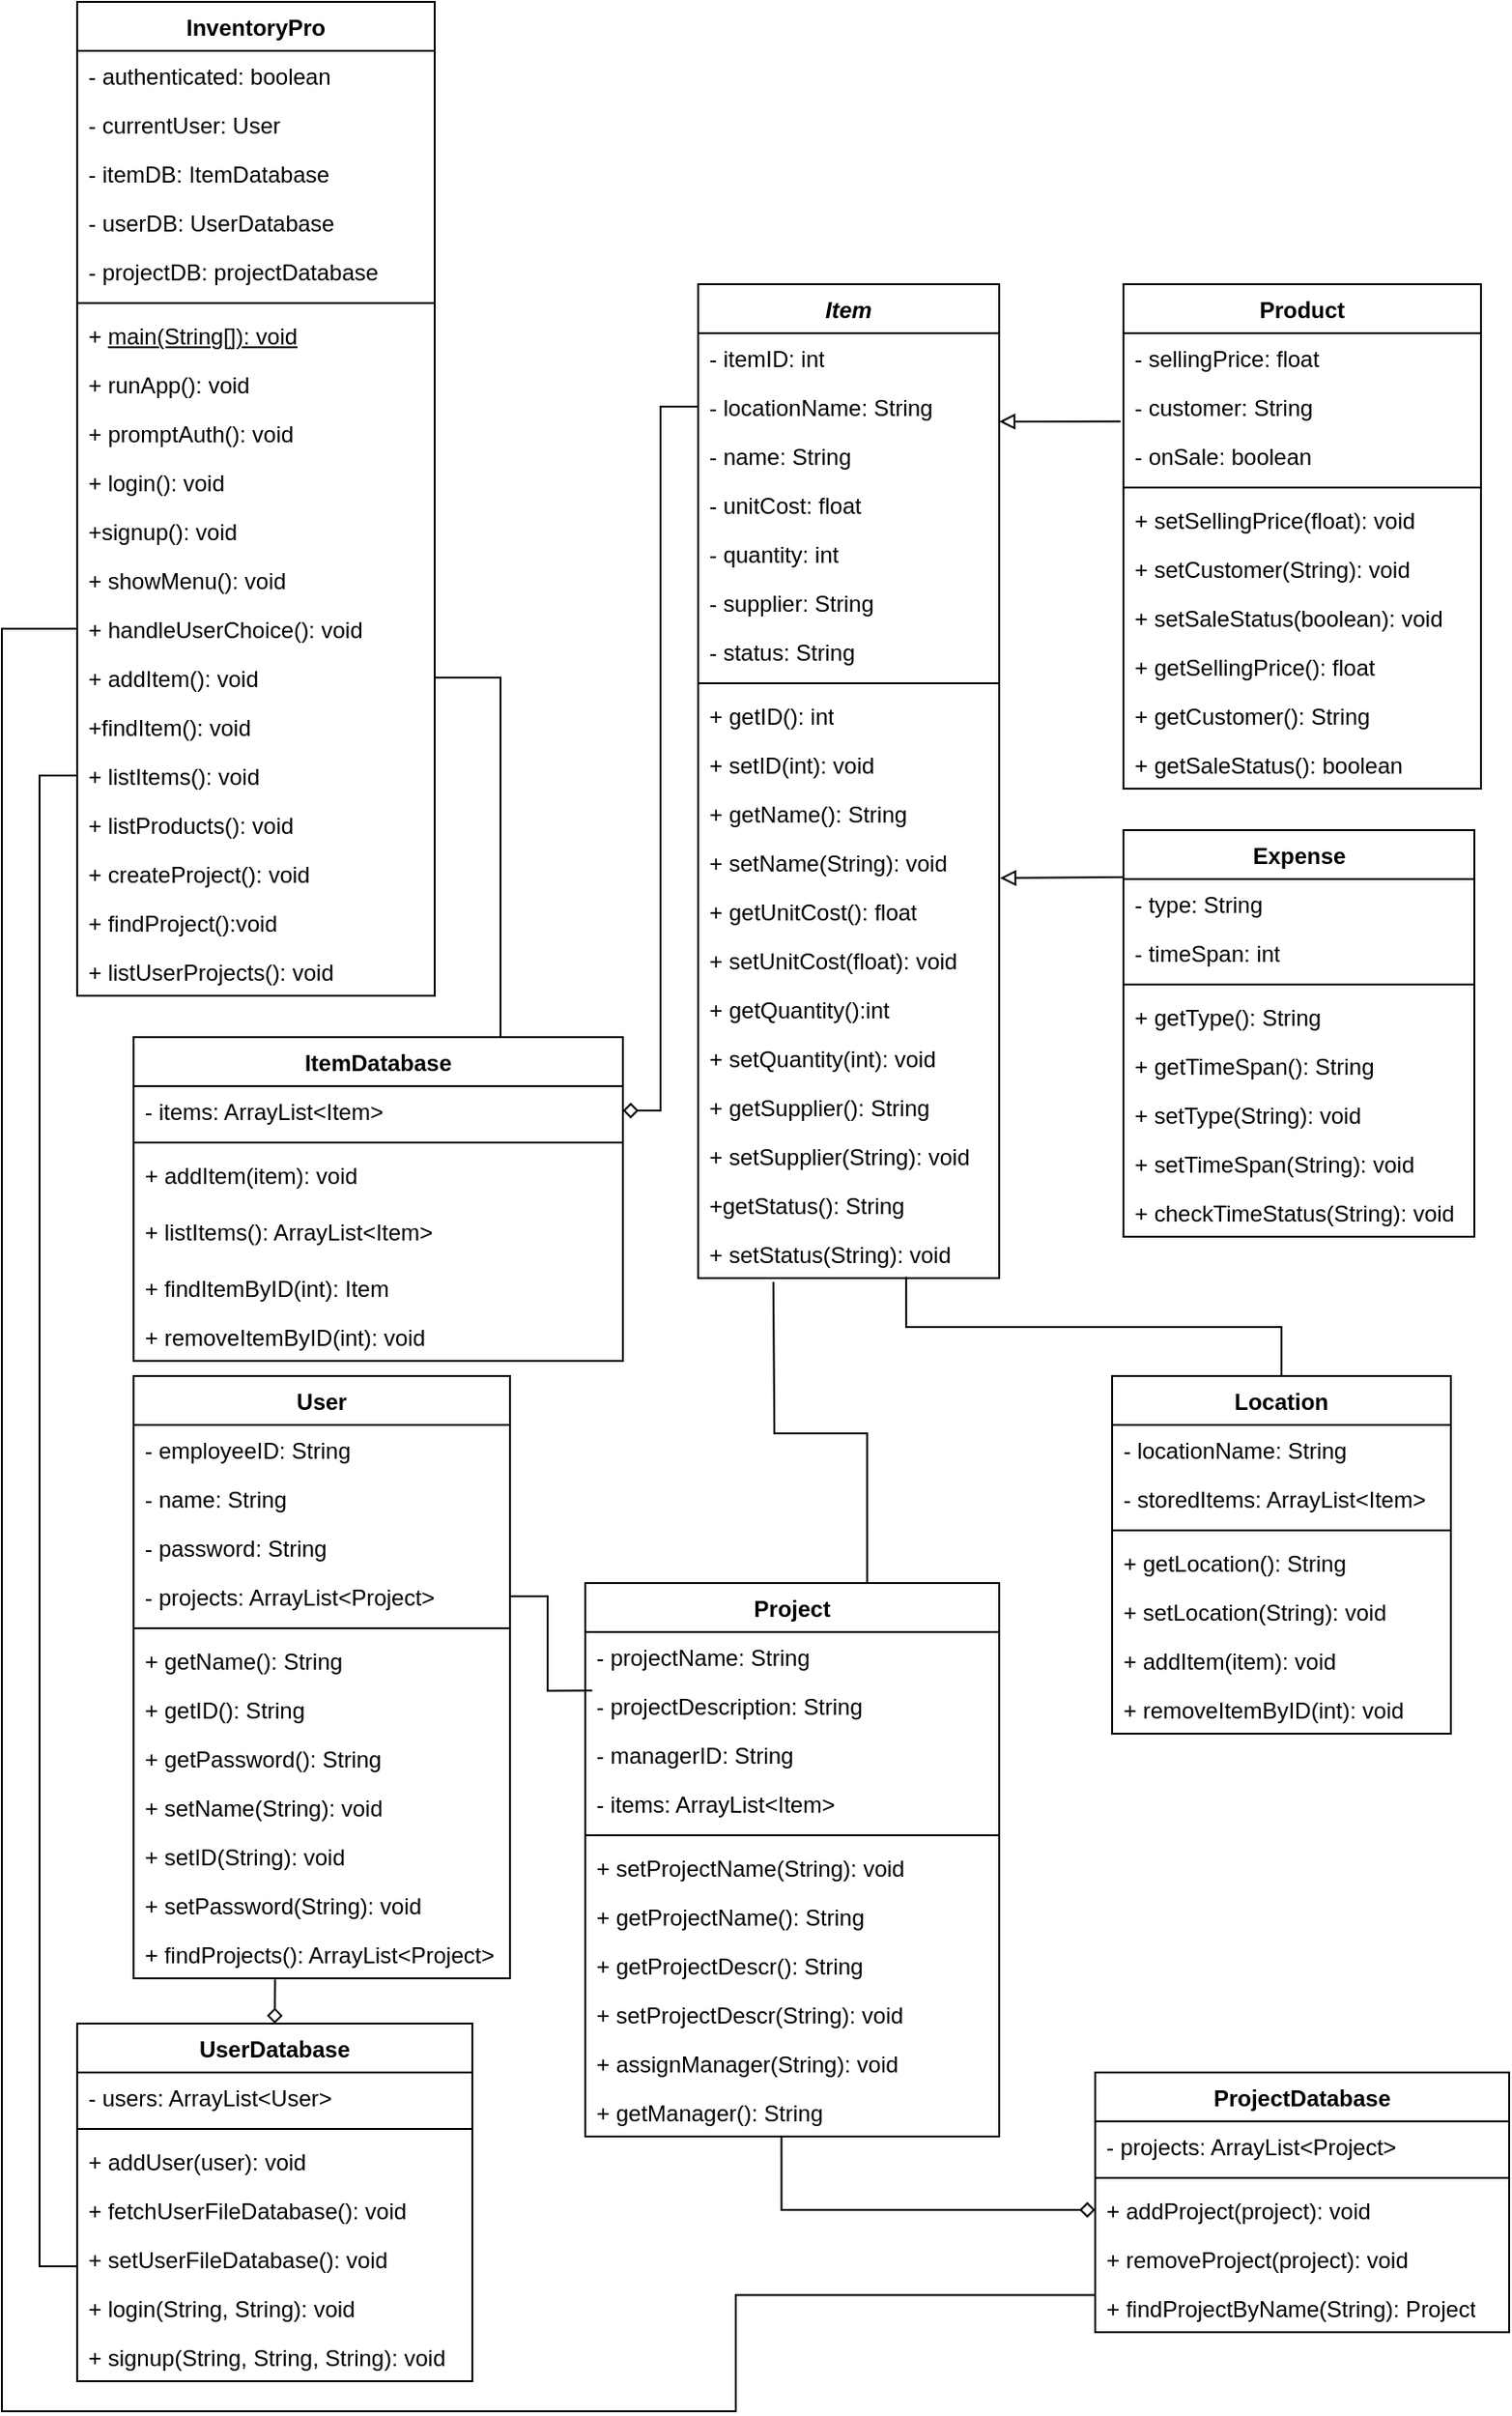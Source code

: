 <mxfile version="26.1.1">
  <diagram id="C5RBs43oDa-KdzZeNtuy" name="Page-1">
    <mxGraphModel dx="1509" dy="2031" grid="1" gridSize="10" guides="1" tooltips="1" connect="1" arrows="1" fold="1" page="1" pageScale="1" pageWidth="827" pageHeight="1169" math="0" shadow="0">
      <root>
        <mxCell id="WIyWlLk6GJQsqaUBKTNV-0" />
        <mxCell id="WIyWlLk6GJQsqaUBKTNV-1" parent="WIyWlLk6GJQsqaUBKTNV-0" />
        <mxCell id="Yf3TP8tz8IpwfSfCZOfd-0" value="InventoryPro" style="swimlane;fontStyle=1;align=center;verticalAlign=top;childLayout=stackLayout;horizontal=1;startSize=26;horizontalStack=0;resizeParent=1;resizeParentMax=0;resizeLast=0;collapsible=1;marginBottom=0;whiteSpace=wrap;html=1;" parent="WIyWlLk6GJQsqaUBKTNV-1" vertex="1">
          <mxGeometry x="50" y="-120" width="190" height="528" as="geometry" />
        </mxCell>
        <mxCell id="Yf3TP8tz8IpwfSfCZOfd-1" value="- authenticated: boolean" style="text;strokeColor=none;fillColor=none;align=left;verticalAlign=top;spacingLeft=4;spacingRight=4;overflow=hidden;rotatable=0;points=[[0,0.5],[1,0.5]];portConstraint=eastwest;whiteSpace=wrap;html=1;" parent="Yf3TP8tz8IpwfSfCZOfd-0" vertex="1">
          <mxGeometry y="26" width="190" height="26" as="geometry" />
        </mxCell>
        <mxCell id="Yf3TP8tz8IpwfSfCZOfd-110" value="- currentUser: User" style="text;strokeColor=none;fillColor=none;align=left;verticalAlign=top;spacingLeft=4;spacingRight=4;overflow=hidden;rotatable=0;points=[[0,0.5],[1,0.5]];portConstraint=eastwest;whiteSpace=wrap;html=1;" parent="Yf3TP8tz8IpwfSfCZOfd-0" vertex="1">
          <mxGeometry y="52" width="190" height="26" as="geometry" />
        </mxCell>
        <mxCell id="Yf3TP8tz8IpwfSfCZOfd-133" value="- itemDB: ItemDatabase" style="text;strokeColor=none;fillColor=none;align=left;verticalAlign=top;spacingLeft=4;spacingRight=4;overflow=hidden;rotatable=0;points=[[0,0.5],[1,0.5]];portConstraint=eastwest;whiteSpace=wrap;html=1;" parent="Yf3TP8tz8IpwfSfCZOfd-0" vertex="1">
          <mxGeometry y="78" width="190" height="26" as="geometry" />
        </mxCell>
        <mxCell id="Yf3TP8tz8IpwfSfCZOfd-135" value="- userDB: UserDatabase" style="text;strokeColor=none;fillColor=none;align=left;verticalAlign=top;spacingLeft=4;spacingRight=4;overflow=hidden;rotatable=0;points=[[0,0.5],[1,0.5]];portConstraint=eastwest;whiteSpace=wrap;html=1;" parent="Yf3TP8tz8IpwfSfCZOfd-0" vertex="1">
          <mxGeometry y="104" width="190" height="26" as="geometry" />
        </mxCell>
        <mxCell id="Yf3TP8tz8IpwfSfCZOfd-134" value="- projectDB: projectDatabase" style="text;strokeColor=none;fillColor=none;align=left;verticalAlign=top;spacingLeft=4;spacingRight=4;overflow=hidden;rotatable=0;points=[[0,0.5],[1,0.5]];portConstraint=eastwest;whiteSpace=wrap;html=1;" parent="Yf3TP8tz8IpwfSfCZOfd-0" vertex="1">
          <mxGeometry y="130" width="190" height="26" as="geometry" />
        </mxCell>
        <mxCell id="Yf3TP8tz8IpwfSfCZOfd-2" value="" style="line;strokeWidth=1;fillColor=none;align=left;verticalAlign=middle;spacingTop=-1;spacingLeft=3;spacingRight=3;rotatable=0;labelPosition=right;points=[];portConstraint=eastwest;strokeColor=inherit;" parent="Yf3TP8tz8IpwfSfCZOfd-0" vertex="1">
          <mxGeometry y="156" width="190" height="8" as="geometry" />
        </mxCell>
        <mxCell id="Yf3TP8tz8IpwfSfCZOfd-131" value="+ &lt;u&gt;main(String[]): void&lt;/u&gt;" style="text;strokeColor=none;fillColor=none;align=left;verticalAlign=top;spacingLeft=4;spacingRight=4;overflow=hidden;rotatable=0;points=[[0,0.5],[1,0.5]];portConstraint=eastwest;whiteSpace=wrap;html=1;" parent="Yf3TP8tz8IpwfSfCZOfd-0" vertex="1">
          <mxGeometry y="164" width="190" height="26" as="geometry" />
        </mxCell>
        <mxCell id="VTzmCbplQaG3RGtjVNCY-0" value="+ runApp(): void" style="text;strokeColor=none;fillColor=none;align=left;verticalAlign=top;spacingLeft=4;spacingRight=4;overflow=hidden;rotatable=0;points=[[0,0.5],[1,0.5]];portConstraint=eastwest;whiteSpace=wrap;html=1;" vertex="1" parent="Yf3TP8tz8IpwfSfCZOfd-0">
          <mxGeometry y="190" width="190" height="26" as="geometry" />
        </mxCell>
        <mxCell id="VTzmCbplQaG3RGtjVNCY-1" value="+ promptAuth(): void" style="text;strokeColor=none;fillColor=none;align=left;verticalAlign=top;spacingLeft=4;spacingRight=4;overflow=hidden;rotatable=0;points=[[0,0.5],[1,0.5]];portConstraint=eastwest;whiteSpace=wrap;html=1;" vertex="1" parent="Yf3TP8tz8IpwfSfCZOfd-0">
          <mxGeometry y="216" width="190" height="26" as="geometry" />
        </mxCell>
        <mxCell id="Yf3TP8tz8IpwfSfCZOfd-3" value="+ login(): void" style="text;strokeColor=none;fillColor=none;align=left;verticalAlign=top;spacingLeft=4;spacingRight=4;overflow=hidden;rotatable=0;points=[[0,0.5],[1,0.5]];portConstraint=eastwest;whiteSpace=wrap;html=1;" parent="Yf3TP8tz8IpwfSfCZOfd-0" vertex="1">
          <mxGeometry y="242" width="190" height="26" as="geometry" />
        </mxCell>
        <mxCell id="Yf3TP8tz8IpwfSfCZOfd-111" value="+signup(): void" style="text;strokeColor=none;fillColor=none;align=left;verticalAlign=top;spacingLeft=4;spacingRight=4;overflow=hidden;rotatable=0;points=[[0,0.5],[1,0.5]];portConstraint=eastwest;whiteSpace=wrap;html=1;" parent="Yf3TP8tz8IpwfSfCZOfd-0" vertex="1">
          <mxGeometry y="268" width="190" height="26" as="geometry" />
        </mxCell>
        <mxCell id="Yf3TP8tz8IpwfSfCZOfd-112" value="+ showMenu(): void" style="text;strokeColor=none;fillColor=none;align=left;verticalAlign=top;spacingLeft=4;spacingRight=4;overflow=hidden;rotatable=0;points=[[0,0.5],[1,0.5]];portConstraint=eastwest;whiteSpace=wrap;html=1;" parent="Yf3TP8tz8IpwfSfCZOfd-0" vertex="1">
          <mxGeometry y="294" width="190" height="26" as="geometry" />
        </mxCell>
        <mxCell id="VTzmCbplQaG3RGtjVNCY-2" value="+ handleUserChoice(): void" style="text;strokeColor=none;fillColor=none;align=left;verticalAlign=top;spacingLeft=4;spacingRight=4;overflow=hidden;rotatable=0;points=[[0,0.5],[1,0.5]];portConstraint=eastwest;whiteSpace=wrap;html=1;" vertex="1" parent="Yf3TP8tz8IpwfSfCZOfd-0">
          <mxGeometry y="320" width="190" height="26" as="geometry" />
        </mxCell>
        <mxCell id="Yf3TP8tz8IpwfSfCZOfd-113" value="+ addItem(): void" style="text;strokeColor=none;fillColor=none;align=left;verticalAlign=top;spacingLeft=4;spacingRight=4;overflow=hidden;rotatable=0;points=[[0,0.5],[1,0.5]];portConstraint=eastwest;whiteSpace=wrap;html=1;" parent="Yf3TP8tz8IpwfSfCZOfd-0" vertex="1">
          <mxGeometry y="346" width="190" height="26" as="geometry" />
        </mxCell>
        <mxCell id="Yf3TP8tz8IpwfSfCZOfd-114" value="+findItem(): void" style="text;strokeColor=none;fillColor=none;align=left;verticalAlign=top;spacingLeft=4;spacingRight=4;overflow=hidden;rotatable=0;points=[[0,0.5],[1,0.5]];portConstraint=eastwest;whiteSpace=wrap;html=1;" parent="Yf3TP8tz8IpwfSfCZOfd-0" vertex="1">
          <mxGeometry y="372" width="190" height="26" as="geometry" />
        </mxCell>
        <mxCell id="Yf3TP8tz8IpwfSfCZOfd-115" value="+ listItems(): void" style="text;strokeColor=none;fillColor=none;align=left;verticalAlign=top;spacingLeft=4;spacingRight=4;overflow=hidden;rotatable=0;points=[[0,0.5],[1,0.5]];portConstraint=eastwest;whiteSpace=wrap;html=1;" parent="Yf3TP8tz8IpwfSfCZOfd-0" vertex="1">
          <mxGeometry y="398" width="190" height="26" as="geometry" />
        </mxCell>
        <mxCell id="Yf3TP8tz8IpwfSfCZOfd-116" value="+ listProducts(): void" style="text;strokeColor=none;fillColor=none;align=left;verticalAlign=top;spacingLeft=4;spacingRight=4;overflow=hidden;rotatable=0;points=[[0,0.5],[1,0.5]];portConstraint=eastwest;whiteSpace=wrap;html=1;" parent="Yf3TP8tz8IpwfSfCZOfd-0" vertex="1">
          <mxGeometry y="424" width="190" height="26" as="geometry" />
        </mxCell>
        <mxCell id="Yf3TP8tz8IpwfSfCZOfd-117" value="+ createProject(): void" style="text;strokeColor=none;fillColor=none;align=left;verticalAlign=top;spacingLeft=4;spacingRight=4;overflow=hidden;rotatable=0;points=[[0,0.5],[1,0.5]];portConstraint=eastwest;whiteSpace=wrap;html=1;" parent="Yf3TP8tz8IpwfSfCZOfd-0" vertex="1">
          <mxGeometry y="450" width="190" height="26" as="geometry" />
        </mxCell>
        <mxCell id="Yf3TP8tz8IpwfSfCZOfd-118" value="+ findProject():void" style="text;strokeColor=none;fillColor=none;align=left;verticalAlign=top;spacingLeft=4;spacingRight=4;overflow=hidden;rotatable=0;points=[[0,0.5],[1,0.5]];portConstraint=eastwest;whiteSpace=wrap;html=1;" parent="Yf3TP8tz8IpwfSfCZOfd-0" vertex="1">
          <mxGeometry y="476" width="190" height="26" as="geometry" />
        </mxCell>
        <mxCell id="Yf3TP8tz8IpwfSfCZOfd-120" value="+ listUserProjects(): void" style="text;strokeColor=none;fillColor=none;align=left;verticalAlign=top;spacingLeft=4;spacingRight=4;overflow=hidden;rotatable=0;points=[[0,0.5],[1,0.5]];portConstraint=eastwest;whiteSpace=wrap;html=1;" parent="Yf3TP8tz8IpwfSfCZOfd-0" vertex="1">
          <mxGeometry y="502" width="190" height="26" as="geometry" />
        </mxCell>
        <mxCell id="Yf3TP8tz8IpwfSfCZOfd-4" value="&lt;i&gt;Item&lt;/i&gt;" style="swimlane;fontStyle=1;align=center;verticalAlign=top;childLayout=stackLayout;horizontal=1;startSize=26;horizontalStack=0;resizeParent=1;resizeParentMax=0;resizeLast=0;collapsible=1;marginBottom=0;whiteSpace=wrap;html=1;" parent="WIyWlLk6GJQsqaUBKTNV-1" vertex="1">
          <mxGeometry x="380" y="30" width="160" height="528" as="geometry" />
        </mxCell>
        <mxCell id="Yf3TP8tz8IpwfSfCZOfd-74" value="- itemID: int" style="text;strokeColor=none;fillColor=none;align=left;verticalAlign=top;spacingLeft=4;spacingRight=4;overflow=hidden;rotatable=0;points=[[0,0.5],[1,0.5]];portConstraint=eastwest;whiteSpace=wrap;html=1;" parent="Yf3TP8tz8IpwfSfCZOfd-4" vertex="1">
          <mxGeometry y="26" width="160" height="26" as="geometry" />
        </mxCell>
        <mxCell id="Yf3TP8tz8IpwfSfCZOfd-79" value="- locationName: String" style="text;strokeColor=none;fillColor=none;align=left;verticalAlign=top;spacingLeft=4;spacingRight=4;overflow=hidden;rotatable=0;points=[[0,0.5],[1,0.5]];portConstraint=eastwest;whiteSpace=wrap;html=1;" parent="Yf3TP8tz8IpwfSfCZOfd-4" vertex="1">
          <mxGeometry y="52" width="160" height="26" as="geometry" />
        </mxCell>
        <mxCell id="Yf3TP8tz8IpwfSfCZOfd-5" value="- name: String" style="text;strokeColor=none;fillColor=none;align=left;verticalAlign=top;spacingLeft=4;spacingRight=4;overflow=hidden;rotatable=0;points=[[0,0.5],[1,0.5]];portConstraint=eastwest;whiteSpace=wrap;html=1;" parent="Yf3TP8tz8IpwfSfCZOfd-4" vertex="1">
          <mxGeometry y="78" width="160" height="26" as="geometry" />
        </mxCell>
        <mxCell id="Yf3TP8tz8IpwfSfCZOfd-53" value="- unitCost: float" style="text;strokeColor=none;fillColor=none;align=left;verticalAlign=top;spacingLeft=4;spacingRight=4;overflow=hidden;rotatable=0;points=[[0,0.5],[1,0.5]];portConstraint=eastwest;whiteSpace=wrap;html=1;" parent="Yf3TP8tz8IpwfSfCZOfd-4" vertex="1">
          <mxGeometry y="104" width="160" height="26" as="geometry" />
        </mxCell>
        <mxCell id="Yf3TP8tz8IpwfSfCZOfd-55" value="- quantity: int" style="text;strokeColor=none;fillColor=none;align=left;verticalAlign=top;spacingLeft=4;spacingRight=4;overflow=hidden;rotatable=0;points=[[0,0.5],[1,0.5]];portConstraint=eastwest;whiteSpace=wrap;html=1;" parent="Yf3TP8tz8IpwfSfCZOfd-4" vertex="1">
          <mxGeometry y="130" width="160" height="26" as="geometry" />
        </mxCell>
        <mxCell id="Yf3TP8tz8IpwfSfCZOfd-54" value="- supplier: String" style="text;strokeColor=none;fillColor=none;align=left;verticalAlign=top;spacingLeft=4;spacingRight=4;overflow=hidden;rotatable=0;points=[[0,0.5],[1,0.5]];portConstraint=eastwest;whiteSpace=wrap;html=1;" parent="Yf3TP8tz8IpwfSfCZOfd-4" vertex="1">
          <mxGeometry y="156" width="160" height="26" as="geometry" />
        </mxCell>
        <mxCell id="Yf3TP8tz8IpwfSfCZOfd-57" value="- status: String" style="text;strokeColor=none;fillColor=none;align=left;verticalAlign=top;spacingLeft=4;spacingRight=4;overflow=hidden;rotatable=0;points=[[0,0.5],[1,0.5]];portConstraint=eastwest;whiteSpace=wrap;html=1;" parent="Yf3TP8tz8IpwfSfCZOfd-4" vertex="1">
          <mxGeometry y="182" width="160" height="26" as="geometry" />
        </mxCell>
        <mxCell id="Yf3TP8tz8IpwfSfCZOfd-6" value="" style="line;strokeWidth=1;fillColor=none;align=left;verticalAlign=middle;spacingTop=-1;spacingLeft=3;spacingRight=3;rotatable=0;labelPosition=right;points=[];portConstraint=eastwest;strokeColor=inherit;" parent="Yf3TP8tz8IpwfSfCZOfd-4" vertex="1">
          <mxGeometry y="208" width="160" height="8" as="geometry" />
        </mxCell>
        <mxCell id="Yf3TP8tz8IpwfSfCZOfd-75" value="+ getID(): int" style="text;strokeColor=none;fillColor=none;align=left;verticalAlign=top;spacingLeft=4;spacingRight=4;overflow=hidden;rotatable=0;points=[[0,0.5],[1,0.5]];portConstraint=eastwest;whiteSpace=wrap;html=1;" parent="Yf3TP8tz8IpwfSfCZOfd-4" vertex="1">
          <mxGeometry y="216" width="160" height="26" as="geometry" />
        </mxCell>
        <mxCell id="Yf3TP8tz8IpwfSfCZOfd-76" value="+ setID(int): void" style="text;strokeColor=none;fillColor=none;align=left;verticalAlign=top;spacingLeft=4;spacingRight=4;overflow=hidden;rotatable=0;points=[[0,0.5],[1,0.5]];portConstraint=eastwest;whiteSpace=wrap;html=1;" parent="Yf3TP8tz8IpwfSfCZOfd-4" vertex="1">
          <mxGeometry y="242" width="160" height="26" as="geometry" />
        </mxCell>
        <mxCell id="Yf3TP8tz8IpwfSfCZOfd-7" value="+ getName(): String" style="text;strokeColor=none;fillColor=none;align=left;verticalAlign=top;spacingLeft=4;spacingRight=4;overflow=hidden;rotatable=0;points=[[0,0.5],[1,0.5]];portConstraint=eastwest;whiteSpace=wrap;html=1;" parent="Yf3TP8tz8IpwfSfCZOfd-4" vertex="1">
          <mxGeometry y="268" width="160" height="26" as="geometry" />
        </mxCell>
        <mxCell id="Yf3TP8tz8IpwfSfCZOfd-58" value="+ setName(String): void" style="text;strokeColor=none;fillColor=none;align=left;verticalAlign=top;spacingLeft=4;spacingRight=4;overflow=hidden;rotatable=0;points=[[0,0.5],[1,0.5]];portConstraint=eastwest;whiteSpace=wrap;html=1;" parent="Yf3TP8tz8IpwfSfCZOfd-4" vertex="1">
          <mxGeometry y="294" width="160" height="26" as="geometry" />
        </mxCell>
        <mxCell id="Yf3TP8tz8IpwfSfCZOfd-59" value="+ getUnitCost(): float" style="text;strokeColor=none;fillColor=none;align=left;verticalAlign=top;spacingLeft=4;spacingRight=4;overflow=hidden;rotatable=0;points=[[0,0.5],[1,0.5]];portConstraint=eastwest;whiteSpace=wrap;html=1;" parent="Yf3TP8tz8IpwfSfCZOfd-4" vertex="1">
          <mxGeometry y="320" width="160" height="26" as="geometry" />
        </mxCell>
        <mxCell id="Yf3TP8tz8IpwfSfCZOfd-60" value="+ setUnitCost(float): void" style="text;strokeColor=none;fillColor=none;align=left;verticalAlign=top;spacingLeft=4;spacingRight=4;overflow=hidden;rotatable=0;points=[[0,0.5],[1,0.5]];portConstraint=eastwest;whiteSpace=wrap;html=1;" parent="Yf3TP8tz8IpwfSfCZOfd-4" vertex="1">
          <mxGeometry y="346" width="160" height="26" as="geometry" />
        </mxCell>
        <mxCell id="Yf3TP8tz8IpwfSfCZOfd-62" value="+ getQuantity():int" style="text;strokeColor=none;fillColor=none;align=left;verticalAlign=top;spacingLeft=4;spacingRight=4;overflow=hidden;rotatable=0;points=[[0,0.5],[1,0.5]];portConstraint=eastwest;whiteSpace=wrap;html=1;" parent="Yf3TP8tz8IpwfSfCZOfd-4" vertex="1">
          <mxGeometry y="372" width="160" height="26" as="geometry" />
        </mxCell>
        <mxCell id="Yf3TP8tz8IpwfSfCZOfd-61" value="+ setQuantity(int): void" style="text;strokeColor=none;fillColor=none;align=left;verticalAlign=top;spacingLeft=4;spacingRight=4;overflow=hidden;rotatable=0;points=[[0,0.5],[1,0.5]];portConstraint=eastwest;whiteSpace=wrap;html=1;" parent="Yf3TP8tz8IpwfSfCZOfd-4" vertex="1">
          <mxGeometry y="398" width="160" height="26" as="geometry" />
        </mxCell>
        <mxCell id="Yf3TP8tz8IpwfSfCZOfd-63" value="+ getSupplier(): String" style="text;strokeColor=none;fillColor=none;align=left;verticalAlign=top;spacingLeft=4;spacingRight=4;overflow=hidden;rotatable=0;points=[[0,0.5],[1,0.5]];portConstraint=eastwest;whiteSpace=wrap;html=1;" parent="Yf3TP8tz8IpwfSfCZOfd-4" vertex="1">
          <mxGeometry y="424" width="160" height="26" as="geometry" />
        </mxCell>
        <mxCell id="Yf3TP8tz8IpwfSfCZOfd-64" value="+ setSupplier(String): void" style="text;strokeColor=none;fillColor=none;align=left;verticalAlign=top;spacingLeft=4;spacingRight=4;overflow=hidden;rotatable=0;points=[[0,0.5],[1,0.5]];portConstraint=eastwest;whiteSpace=wrap;html=1;" parent="Yf3TP8tz8IpwfSfCZOfd-4" vertex="1">
          <mxGeometry y="450" width="160" height="26" as="geometry" />
        </mxCell>
        <mxCell id="Yf3TP8tz8IpwfSfCZOfd-65" value="+getStatus(): String" style="text;strokeColor=none;fillColor=none;align=left;verticalAlign=top;spacingLeft=4;spacingRight=4;overflow=hidden;rotatable=0;points=[[0,0.5],[1,0.5]];portConstraint=eastwest;whiteSpace=wrap;html=1;" parent="Yf3TP8tz8IpwfSfCZOfd-4" vertex="1">
          <mxGeometry y="476" width="160" height="26" as="geometry" />
        </mxCell>
        <mxCell id="Yf3TP8tz8IpwfSfCZOfd-66" value="+ setStatus(String): void" style="text;strokeColor=none;fillColor=none;align=left;verticalAlign=top;spacingLeft=4;spacingRight=4;overflow=hidden;rotatable=0;points=[[0,0.5],[1,0.5]];portConstraint=eastwest;whiteSpace=wrap;html=1;" parent="Yf3TP8tz8IpwfSfCZOfd-4" vertex="1">
          <mxGeometry y="502" width="160" height="26" as="geometry" />
        </mxCell>
        <mxCell id="Yf3TP8tz8IpwfSfCZOfd-8" value="User" style="swimlane;fontStyle=1;align=center;verticalAlign=top;childLayout=stackLayout;horizontal=1;startSize=26;horizontalStack=0;resizeParent=1;resizeParentMax=0;resizeLast=0;collapsible=1;marginBottom=0;whiteSpace=wrap;html=1;" parent="WIyWlLk6GJQsqaUBKTNV-1" vertex="1">
          <mxGeometry x="80" y="610" width="200" height="320" as="geometry" />
        </mxCell>
        <mxCell id="Yf3TP8tz8IpwfSfCZOfd-9" value="- employeeID: String" style="text;strokeColor=none;fillColor=none;align=left;verticalAlign=top;spacingLeft=4;spacingRight=4;overflow=hidden;rotatable=0;points=[[0,0.5],[1,0.5]];portConstraint=eastwest;whiteSpace=wrap;html=1;" parent="Yf3TP8tz8IpwfSfCZOfd-8" vertex="1">
          <mxGeometry y="26" width="200" height="26" as="geometry" />
        </mxCell>
        <mxCell id="Yf3TP8tz8IpwfSfCZOfd-24" value="- name: String" style="text;strokeColor=none;fillColor=none;align=left;verticalAlign=top;spacingLeft=4;spacingRight=4;overflow=hidden;rotatable=0;points=[[0,0.5],[1,0.5]];portConstraint=eastwest;whiteSpace=wrap;html=1;" parent="Yf3TP8tz8IpwfSfCZOfd-8" vertex="1">
          <mxGeometry y="52" width="200" height="26" as="geometry" />
        </mxCell>
        <mxCell id="Yf3TP8tz8IpwfSfCZOfd-25" value="- password: String" style="text;strokeColor=none;fillColor=none;align=left;verticalAlign=top;spacingLeft=4;spacingRight=4;overflow=hidden;rotatable=0;points=[[0,0.5],[1,0.5]];portConstraint=eastwest;whiteSpace=wrap;html=1;" parent="Yf3TP8tz8IpwfSfCZOfd-8" vertex="1">
          <mxGeometry y="78" width="200" height="26" as="geometry" />
        </mxCell>
        <mxCell id="Yf3TP8tz8IpwfSfCZOfd-96" value="- projects: ArrayList&amp;lt;Project&amp;gt;" style="text;strokeColor=none;fillColor=none;align=left;verticalAlign=top;spacingLeft=4;spacingRight=4;overflow=hidden;rotatable=0;points=[[0,0.5],[1,0.5]];portConstraint=eastwest;whiteSpace=wrap;html=1;" parent="Yf3TP8tz8IpwfSfCZOfd-8" vertex="1">
          <mxGeometry y="104" width="200" height="26" as="geometry" />
        </mxCell>
        <mxCell id="Yf3TP8tz8IpwfSfCZOfd-10" value="" style="line;strokeWidth=1;fillColor=none;align=left;verticalAlign=middle;spacingTop=-1;spacingLeft=3;spacingRight=3;rotatable=0;labelPosition=right;points=[];portConstraint=eastwest;strokeColor=inherit;" parent="Yf3TP8tz8IpwfSfCZOfd-8" vertex="1">
          <mxGeometry y="130" width="200" height="8" as="geometry" />
        </mxCell>
        <mxCell id="Yf3TP8tz8IpwfSfCZOfd-11" value="+ getName(): String" style="text;strokeColor=none;fillColor=none;align=left;verticalAlign=top;spacingLeft=4;spacingRight=4;overflow=hidden;rotatable=0;points=[[0,0.5],[1,0.5]];portConstraint=eastwest;whiteSpace=wrap;html=1;" parent="Yf3TP8tz8IpwfSfCZOfd-8" vertex="1">
          <mxGeometry y="138" width="200" height="26" as="geometry" />
        </mxCell>
        <mxCell id="Yf3TP8tz8IpwfSfCZOfd-27" value="+ getID(): String" style="text;strokeColor=none;fillColor=none;align=left;verticalAlign=top;spacingLeft=4;spacingRight=4;overflow=hidden;rotatable=0;points=[[0,0.5],[1,0.5]];portConstraint=eastwest;whiteSpace=wrap;html=1;" parent="Yf3TP8tz8IpwfSfCZOfd-8" vertex="1">
          <mxGeometry y="164" width="200" height="26" as="geometry" />
        </mxCell>
        <mxCell id="Yf3TP8tz8IpwfSfCZOfd-28" value="+ getPassword(): String" style="text;strokeColor=none;fillColor=none;align=left;verticalAlign=top;spacingLeft=4;spacingRight=4;overflow=hidden;rotatable=0;points=[[0,0.5],[1,0.5]];portConstraint=eastwest;whiteSpace=wrap;html=1;" parent="Yf3TP8tz8IpwfSfCZOfd-8" vertex="1">
          <mxGeometry y="190" width="200" height="26" as="geometry" />
        </mxCell>
        <mxCell id="Yf3TP8tz8IpwfSfCZOfd-29" value="+ setName(String): void" style="text;strokeColor=none;fillColor=none;align=left;verticalAlign=top;spacingLeft=4;spacingRight=4;overflow=hidden;rotatable=0;points=[[0,0.5],[1,0.5]];portConstraint=eastwest;whiteSpace=wrap;html=1;" parent="Yf3TP8tz8IpwfSfCZOfd-8" vertex="1">
          <mxGeometry y="216" width="200" height="26" as="geometry" />
        </mxCell>
        <mxCell id="Yf3TP8tz8IpwfSfCZOfd-30" value="+ setID(String): void" style="text;strokeColor=none;fillColor=none;align=left;verticalAlign=top;spacingLeft=4;spacingRight=4;overflow=hidden;rotatable=0;points=[[0,0.5],[1,0.5]];portConstraint=eastwest;whiteSpace=wrap;html=1;" parent="Yf3TP8tz8IpwfSfCZOfd-8" vertex="1">
          <mxGeometry y="242" width="200" height="26" as="geometry" />
        </mxCell>
        <mxCell id="Yf3TP8tz8IpwfSfCZOfd-31" value="+ setPassword(String): void" style="text;strokeColor=none;fillColor=none;align=left;verticalAlign=top;spacingLeft=4;spacingRight=4;overflow=hidden;rotatable=0;points=[[0,0.5],[1,0.5]];portConstraint=eastwest;whiteSpace=wrap;html=1;" parent="Yf3TP8tz8IpwfSfCZOfd-8" vertex="1">
          <mxGeometry y="268" width="200" height="26" as="geometry" />
        </mxCell>
        <mxCell id="Yf3TP8tz8IpwfSfCZOfd-137" value="+ findProjects(): ArrayList&amp;lt;Project&amp;gt;" style="text;strokeColor=none;fillColor=none;align=left;verticalAlign=top;spacingLeft=4;spacingRight=4;overflow=hidden;rotatable=0;points=[[0,0.5],[1,0.5]];portConstraint=eastwest;whiteSpace=wrap;html=1;" parent="Yf3TP8tz8IpwfSfCZOfd-8" vertex="1">
          <mxGeometry y="294" width="200" height="26" as="geometry" />
        </mxCell>
        <mxCell id="Yf3TP8tz8IpwfSfCZOfd-12" value="Location" style="swimlane;fontStyle=1;align=center;verticalAlign=top;childLayout=stackLayout;horizontal=1;startSize=26;horizontalStack=0;resizeParent=1;resizeParentMax=0;resizeLast=0;collapsible=1;marginBottom=0;whiteSpace=wrap;html=1;" parent="WIyWlLk6GJQsqaUBKTNV-1" vertex="1">
          <mxGeometry x="600" y="610" width="180" height="190" as="geometry" />
        </mxCell>
        <mxCell id="Yf3TP8tz8IpwfSfCZOfd-13" value="- locationName: String" style="text;strokeColor=none;fillColor=none;align=left;verticalAlign=top;spacingLeft=4;spacingRight=4;overflow=hidden;rotatable=0;points=[[0,0.5],[1,0.5]];portConstraint=eastwest;whiteSpace=wrap;html=1;" parent="Yf3TP8tz8IpwfSfCZOfd-12" vertex="1">
          <mxGeometry y="26" width="180" height="26" as="geometry" />
        </mxCell>
        <mxCell id="Yf3TP8tz8IpwfSfCZOfd-70" value="- storedItems: ArrayList&amp;lt;Item&amp;gt;" style="text;strokeColor=none;fillColor=none;align=left;verticalAlign=top;spacingLeft=4;spacingRight=4;overflow=hidden;rotatable=0;points=[[0,0.5],[1,0.5]];portConstraint=eastwest;whiteSpace=wrap;html=1;" parent="Yf3TP8tz8IpwfSfCZOfd-12" vertex="1">
          <mxGeometry y="52" width="180" height="26" as="geometry" />
        </mxCell>
        <mxCell id="Yf3TP8tz8IpwfSfCZOfd-14" value="" style="line;strokeWidth=1;fillColor=none;align=left;verticalAlign=middle;spacingTop=-1;spacingLeft=3;spacingRight=3;rotatable=0;labelPosition=right;points=[];portConstraint=eastwest;strokeColor=inherit;" parent="Yf3TP8tz8IpwfSfCZOfd-12" vertex="1">
          <mxGeometry y="78" width="180" height="8" as="geometry" />
        </mxCell>
        <mxCell id="Yf3TP8tz8IpwfSfCZOfd-15" value="+ getLocation(): String" style="text;strokeColor=none;fillColor=none;align=left;verticalAlign=top;spacingLeft=4;spacingRight=4;overflow=hidden;rotatable=0;points=[[0,0.5],[1,0.5]];portConstraint=eastwest;whiteSpace=wrap;html=1;" parent="Yf3TP8tz8IpwfSfCZOfd-12" vertex="1">
          <mxGeometry y="86" width="180" height="26" as="geometry" />
        </mxCell>
        <mxCell id="Yf3TP8tz8IpwfSfCZOfd-71" value="+ setLocation(String): void" style="text;strokeColor=none;fillColor=none;align=left;verticalAlign=top;spacingLeft=4;spacingRight=4;overflow=hidden;rotatable=0;points=[[0,0.5],[1,0.5]];portConstraint=eastwest;whiteSpace=wrap;html=1;" parent="Yf3TP8tz8IpwfSfCZOfd-12" vertex="1">
          <mxGeometry y="112" width="180" height="26" as="geometry" />
        </mxCell>
        <mxCell id="Yf3TP8tz8IpwfSfCZOfd-72" value="+ addItem(item): void" style="text;strokeColor=none;fillColor=none;align=left;verticalAlign=top;spacingLeft=4;spacingRight=4;overflow=hidden;rotatable=0;points=[[0,0.5],[1,0.5]];portConstraint=eastwest;whiteSpace=wrap;html=1;" parent="Yf3TP8tz8IpwfSfCZOfd-12" vertex="1">
          <mxGeometry y="138" width="180" height="26" as="geometry" />
        </mxCell>
        <mxCell id="Yf3TP8tz8IpwfSfCZOfd-77" value="+ removeItemByID(int): void" style="text;strokeColor=none;fillColor=none;align=left;verticalAlign=top;spacingLeft=4;spacingRight=4;overflow=hidden;rotatable=0;points=[[0,0.5],[1,0.5]];portConstraint=eastwest;whiteSpace=wrap;html=1;" parent="Yf3TP8tz8IpwfSfCZOfd-12" vertex="1">
          <mxGeometry y="164" width="180" height="26" as="geometry" />
        </mxCell>
        <mxCell id="Yf3TP8tz8IpwfSfCZOfd-16" value="UserDatabase" style="swimlane;fontStyle=1;align=center;verticalAlign=top;childLayout=stackLayout;horizontal=1;startSize=26;horizontalStack=0;resizeParent=1;resizeParentMax=0;resizeLast=0;collapsible=1;marginBottom=0;whiteSpace=wrap;html=1;" parent="WIyWlLk6GJQsqaUBKTNV-1" vertex="1">
          <mxGeometry x="50" y="954" width="210" height="190" as="geometry" />
        </mxCell>
        <mxCell id="Yf3TP8tz8IpwfSfCZOfd-17" value="- users: ArrayList&amp;lt;User&amp;gt;" style="text;strokeColor=none;fillColor=none;align=left;verticalAlign=top;spacingLeft=4;spacingRight=4;overflow=hidden;rotatable=0;points=[[0,0.5],[1,0.5]];portConstraint=eastwest;whiteSpace=wrap;html=1;" parent="Yf3TP8tz8IpwfSfCZOfd-16" vertex="1">
          <mxGeometry y="26" width="210" height="26" as="geometry" />
        </mxCell>
        <mxCell id="Yf3TP8tz8IpwfSfCZOfd-18" value="" style="line;strokeWidth=1;fillColor=none;align=left;verticalAlign=middle;spacingTop=-1;spacingLeft=3;spacingRight=3;rotatable=0;labelPosition=right;points=[];portConstraint=eastwest;strokeColor=inherit;" parent="Yf3TP8tz8IpwfSfCZOfd-16" vertex="1">
          <mxGeometry y="52" width="210" height="8" as="geometry" />
        </mxCell>
        <mxCell id="Yf3TP8tz8IpwfSfCZOfd-19" value="+ addUser(user): void" style="text;strokeColor=none;fillColor=none;align=left;verticalAlign=top;spacingLeft=4;spacingRight=4;overflow=hidden;rotatable=0;points=[[0,0.5],[1,0.5]];portConstraint=eastwest;whiteSpace=wrap;html=1;" parent="Yf3TP8tz8IpwfSfCZOfd-16" vertex="1">
          <mxGeometry y="60" width="210" height="26" as="geometry" />
        </mxCell>
        <mxCell id="VTzmCbplQaG3RGtjVNCY-3" value="+ fetchUserFileDatabase(): void" style="text;strokeColor=none;fillColor=none;align=left;verticalAlign=top;spacingLeft=4;spacingRight=4;overflow=hidden;rotatable=0;points=[[0,0.5],[1,0.5]];portConstraint=eastwest;whiteSpace=wrap;html=1;" vertex="1" parent="Yf3TP8tz8IpwfSfCZOfd-16">
          <mxGeometry y="86" width="210" height="26" as="geometry" />
        </mxCell>
        <mxCell id="VTzmCbplQaG3RGtjVNCY-4" value="+ setUserFileDatabase(): void" style="text;strokeColor=none;fillColor=none;align=left;verticalAlign=top;spacingLeft=4;spacingRight=4;overflow=hidden;rotatable=0;points=[[0,0.5],[1,0.5]];portConstraint=eastwest;whiteSpace=wrap;html=1;" vertex="1" parent="Yf3TP8tz8IpwfSfCZOfd-16">
          <mxGeometry y="112" width="210" height="26" as="geometry" />
        </mxCell>
        <mxCell id="Yf3TP8tz8IpwfSfCZOfd-106" value="+ login(String, String): void" style="text;strokeColor=none;fillColor=none;align=left;verticalAlign=top;spacingLeft=4;spacingRight=4;overflow=hidden;rotatable=0;points=[[0,0.5],[1,0.5]];portConstraint=eastwest;whiteSpace=wrap;html=1;" parent="Yf3TP8tz8IpwfSfCZOfd-16" vertex="1">
          <mxGeometry y="138" width="210" height="26" as="geometry" />
        </mxCell>
        <mxCell id="Yf3TP8tz8IpwfSfCZOfd-107" value="+ signup(String, String, String): void" style="text;strokeColor=none;fillColor=none;align=left;verticalAlign=top;spacingLeft=4;spacingRight=4;overflow=hidden;rotatable=0;points=[[0,0.5],[1,0.5]];portConstraint=eastwest;whiteSpace=wrap;html=1;" parent="Yf3TP8tz8IpwfSfCZOfd-16" vertex="1">
          <mxGeometry y="164" width="210" height="26" as="geometry" />
        </mxCell>
        <mxCell id="Yf3TP8tz8IpwfSfCZOfd-20" value="ItemDatabase" style="swimlane;fontStyle=1;align=center;verticalAlign=top;childLayout=stackLayout;horizontal=1;startSize=26;horizontalStack=0;resizeParent=1;resizeParentMax=0;resizeLast=0;collapsible=1;marginBottom=0;whiteSpace=wrap;html=1;" parent="WIyWlLk6GJQsqaUBKTNV-1" vertex="1">
          <mxGeometry x="80" y="430" width="260" height="172" as="geometry" />
        </mxCell>
        <mxCell id="Yf3TP8tz8IpwfSfCZOfd-21" value="- items: ArrayList&amp;lt;Item&amp;gt;" style="text;strokeColor=none;fillColor=none;align=left;verticalAlign=top;spacingLeft=4;spacingRight=4;overflow=hidden;rotatable=0;points=[[0,0.5],[1,0.5]];portConstraint=eastwest;whiteSpace=wrap;html=1;" parent="Yf3TP8tz8IpwfSfCZOfd-20" vertex="1">
          <mxGeometry y="26" width="260" height="26" as="geometry" />
        </mxCell>
        <mxCell id="Yf3TP8tz8IpwfSfCZOfd-22" value="" style="line;strokeWidth=1;fillColor=none;align=left;verticalAlign=middle;spacingTop=-1;spacingLeft=3;spacingRight=3;rotatable=0;labelPosition=right;points=[];portConstraint=eastwest;strokeColor=inherit;" parent="Yf3TP8tz8IpwfSfCZOfd-20" vertex="1">
          <mxGeometry y="52" width="260" height="8" as="geometry" />
        </mxCell>
        <mxCell id="Yf3TP8tz8IpwfSfCZOfd-23" value="+ addItem(item): void" style="text;strokeColor=none;fillColor=none;align=left;verticalAlign=top;spacingLeft=4;spacingRight=4;overflow=hidden;rotatable=0;points=[[0,0.5],[1,0.5]];portConstraint=eastwest;whiteSpace=wrap;html=1;" parent="Yf3TP8tz8IpwfSfCZOfd-20" vertex="1">
          <mxGeometry y="60" width="260" height="30" as="geometry" />
        </mxCell>
        <mxCell id="Yf3TP8tz8IpwfSfCZOfd-125" value="+ listItems(): ArrayList&amp;lt;Item&amp;gt;" style="text;strokeColor=none;fillColor=none;align=left;verticalAlign=top;spacingLeft=4;spacingRight=4;overflow=hidden;rotatable=0;points=[[0,0.5],[1,0.5]];portConstraint=eastwest;whiteSpace=wrap;html=1;" parent="Yf3TP8tz8IpwfSfCZOfd-20" vertex="1">
          <mxGeometry y="90" width="260" height="30" as="geometry" />
        </mxCell>
        <mxCell id="Yf3TP8tz8IpwfSfCZOfd-102" value="+ findItemByID(int): Item" style="text;strokeColor=none;fillColor=none;align=left;verticalAlign=top;spacingLeft=4;spacingRight=4;overflow=hidden;rotatable=0;points=[[0,0.5],[1,0.5]];portConstraint=eastwest;whiteSpace=wrap;html=1;" parent="Yf3TP8tz8IpwfSfCZOfd-20" vertex="1">
          <mxGeometry y="120" width="260" height="26" as="geometry" />
        </mxCell>
        <mxCell id="Yf3TP8tz8IpwfSfCZOfd-105" value="+ removeItemByID(int): void" style="text;strokeColor=none;fillColor=none;align=left;verticalAlign=top;spacingLeft=4;spacingRight=4;overflow=hidden;rotatable=0;points=[[0,0.5],[1,0.5]];portConstraint=eastwest;whiteSpace=wrap;html=1;" parent="Yf3TP8tz8IpwfSfCZOfd-20" vertex="1">
          <mxGeometry y="146" width="260" height="26" as="geometry" />
        </mxCell>
        <mxCell id="Yf3TP8tz8IpwfSfCZOfd-33" value="Product" style="swimlane;fontStyle=1;align=center;verticalAlign=top;childLayout=stackLayout;horizontal=1;startSize=26;horizontalStack=0;resizeParent=1;resizeParentMax=0;resizeLast=0;collapsible=1;marginBottom=0;whiteSpace=wrap;html=1;" parent="WIyWlLk6GJQsqaUBKTNV-1" vertex="1">
          <mxGeometry x="606" y="30" width="190" height="268" as="geometry" />
        </mxCell>
        <mxCell id="Yf3TP8tz8IpwfSfCZOfd-34" value="- sellingPrice: float" style="text;strokeColor=none;fillColor=none;align=left;verticalAlign=top;spacingLeft=4;spacingRight=4;overflow=hidden;rotatable=0;points=[[0,0.5],[1,0.5]];portConstraint=eastwest;whiteSpace=wrap;html=1;" parent="Yf3TP8tz8IpwfSfCZOfd-33" vertex="1">
          <mxGeometry y="26" width="190" height="26" as="geometry" />
        </mxCell>
        <mxCell id="Yf3TP8tz8IpwfSfCZOfd-41" value="- customer: String" style="text;strokeColor=none;fillColor=none;align=left;verticalAlign=top;spacingLeft=4;spacingRight=4;overflow=hidden;rotatable=0;points=[[0,0.5],[1,0.5]];portConstraint=eastwest;whiteSpace=wrap;html=1;" parent="Yf3TP8tz8IpwfSfCZOfd-33" vertex="1">
          <mxGeometry y="52" width="190" height="26" as="geometry" />
        </mxCell>
        <mxCell id="Yf3TP8tz8IpwfSfCZOfd-42" value="- onSale: boolean" style="text;strokeColor=none;fillColor=none;align=left;verticalAlign=top;spacingLeft=4;spacingRight=4;overflow=hidden;rotatable=0;points=[[0,0.5],[1,0.5]];portConstraint=eastwest;whiteSpace=wrap;html=1;" parent="Yf3TP8tz8IpwfSfCZOfd-33" vertex="1">
          <mxGeometry y="78" width="190" height="26" as="geometry" />
        </mxCell>
        <mxCell id="Yf3TP8tz8IpwfSfCZOfd-35" value="" style="line;strokeWidth=1;fillColor=none;align=left;verticalAlign=middle;spacingTop=-1;spacingLeft=3;spacingRight=3;rotatable=0;labelPosition=right;points=[];portConstraint=eastwest;strokeColor=inherit;" parent="Yf3TP8tz8IpwfSfCZOfd-33" vertex="1">
          <mxGeometry y="104" width="190" height="8" as="geometry" />
        </mxCell>
        <mxCell id="Yf3TP8tz8IpwfSfCZOfd-36" value="+ setSellingPrice(float): void" style="text;strokeColor=none;fillColor=none;align=left;verticalAlign=top;spacingLeft=4;spacingRight=4;overflow=hidden;rotatable=0;points=[[0,0.5],[1,0.5]];portConstraint=eastwest;whiteSpace=wrap;html=1;" parent="Yf3TP8tz8IpwfSfCZOfd-33" vertex="1">
          <mxGeometry y="112" width="190" height="26" as="geometry" />
        </mxCell>
        <mxCell id="Yf3TP8tz8IpwfSfCZOfd-44" value="+ setCustomer(String): void" style="text;strokeColor=none;fillColor=none;align=left;verticalAlign=top;spacingLeft=4;spacingRight=4;overflow=hidden;rotatable=0;points=[[0,0.5],[1,0.5]];portConstraint=eastwest;whiteSpace=wrap;html=1;" parent="Yf3TP8tz8IpwfSfCZOfd-33" vertex="1">
          <mxGeometry y="138" width="190" height="26" as="geometry" />
        </mxCell>
        <mxCell id="Yf3TP8tz8IpwfSfCZOfd-46" value="+ setSaleStatus(boolean): void" style="text;strokeColor=none;fillColor=none;align=left;verticalAlign=top;spacingLeft=4;spacingRight=4;overflow=hidden;rotatable=0;points=[[0,0.5],[1,0.5]];portConstraint=eastwest;whiteSpace=wrap;html=1;" parent="Yf3TP8tz8IpwfSfCZOfd-33" vertex="1">
          <mxGeometry y="164" width="190" height="26" as="geometry" />
        </mxCell>
        <mxCell id="Yf3TP8tz8IpwfSfCZOfd-45" value="+ getSellingPrice(): float" style="text;strokeColor=none;fillColor=none;align=left;verticalAlign=top;spacingLeft=4;spacingRight=4;overflow=hidden;rotatable=0;points=[[0,0.5],[1,0.5]];portConstraint=eastwest;whiteSpace=wrap;html=1;" parent="Yf3TP8tz8IpwfSfCZOfd-33" vertex="1">
          <mxGeometry y="190" width="190" height="26" as="geometry" />
        </mxCell>
        <mxCell id="Yf3TP8tz8IpwfSfCZOfd-48" value="+ getCustomer(): String" style="text;strokeColor=none;fillColor=none;align=left;verticalAlign=top;spacingLeft=4;spacingRight=4;overflow=hidden;rotatable=0;points=[[0,0.5],[1,0.5]];portConstraint=eastwest;whiteSpace=wrap;html=1;" parent="Yf3TP8tz8IpwfSfCZOfd-33" vertex="1">
          <mxGeometry y="216" width="190" height="26" as="geometry" />
        </mxCell>
        <mxCell id="Yf3TP8tz8IpwfSfCZOfd-47" value="+ getSaleStatus(): boolean" style="text;strokeColor=none;fillColor=none;align=left;verticalAlign=top;spacingLeft=4;spacingRight=4;overflow=hidden;rotatable=0;points=[[0,0.5],[1,0.5]];portConstraint=eastwest;whiteSpace=wrap;html=1;" parent="Yf3TP8tz8IpwfSfCZOfd-33" vertex="1">
          <mxGeometry y="242" width="190" height="26" as="geometry" />
        </mxCell>
        <mxCell id="Yf3TP8tz8IpwfSfCZOfd-37" value="Expense" style="swimlane;fontStyle=1;align=center;verticalAlign=top;childLayout=stackLayout;horizontal=1;startSize=26;horizontalStack=0;resizeParent=1;resizeParentMax=0;resizeLast=0;collapsible=1;marginBottom=0;whiteSpace=wrap;html=1;" parent="WIyWlLk6GJQsqaUBKTNV-1" vertex="1">
          <mxGeometry x="606" y="320" width="186.5" height="216" as="geometry">
            <mxRectangle x="607.75" y="310" width="90" height="30" as="alternateBounds" />
          </mxGeometry>
        </mxCell>
        <mxCell id="Yf3TP8tz8IpwfSfCZOfd-38" value="- type: String" style="text;strokeColor=none;fillColor=none;align=left;verticalAlign=top;spacingLeft=4;spacingRight=4;overflow=hidden;rotatable=0;points=[[0,0.5],[1,0.5]];portConstraint=eastwest;whiteSpace=wrap;html=1;" parent="Yf3TP8tz8IpwfSfCZOfd-37" vertex="1">
          <mxGeometry y="26" width="186.5" height="26" as="geometry" />
        </mxCell>
        <mxCell id="Yf3TP8tz8IpwfSfCZOfd-49" value="- timeSpan: int" style="text;strokeColor=none;fillColor=none;align=left;verticalAlign=top;spacingLeft=4;spacingRight=4;overflow=hidden;rotatable=0;points=[[0,0.5],[1,0.5]];portConstraint=eastwest;whiteSpace=wrap;html=1;" parent="Yf3TP8tz8IpwfSfCZOfd-37" vertex="1">
          <mxGeometry y="52" width="186.5" height="26" as="geometry" />
        </mxCell>
        <mxCell id="Yf3TP8tz8IpwfSfCZOfd-39" value="" style="line;strokeWidth=1;fillColor=none;align=left;verticalAlign=middle;spacingTop=-1;spacingLeft=3;spacingRight=3;rotatable=0;labelPosition=right;points=[];portConstraint=eastwest;strokeColor=inherit;" parent="Yf3TP8tz8IpwfSfCZOfd-37" vertex="1">
          <mxGeometry y="78" width="186.5" height="8" as="geometry" />
        </mxCell>
        <mxCell id="Yf3TP8tz8IpwfSfCZOfd-40" value="+ getType(): String" style="text;strokeColor=none;fillColor=none;align=left;verticalAlign=top;spacingLeft=4;spacingRight=4;overflow=hidden;rotatable=0;points=[[0,0.5],[1,0.5]];portConstraint=eastwest;whiteSpace=wrap;html=1;" parent="Yf3TP8tz8IpwfSfCZOfd-37" vertex="1">
          <mxGeometry y="86" width="186.5" height="26" as="geometry" />
        </mxCell>
        <mxCell id="Yf3TP8tz8IpwfSfCZOfd-50" value="+ getTimeSpan(): String" style="text;strokeColor=none;fillColor=none;align=left;verticalAlign=top;spacingLeft=4;spacingRight=4;overflow=hidden;rotatable=0;points=[[0,0.5],[1,0.5]];portConstraint=eastwest;whiteSpace=wrap;html=1;" parent="Yf3TP8tz8IpwfSfCZOfd-37" vertex="1">
          <mxGeometry y="112" width="186.5" height="26" as="geometry" />
        </mxCell>
        <mxCell id="Yf3TP8tz8IpwfSfCZOfd-43" value="+ setType(String): void" style="text;strokeColor=none;fillColor=none;align=left;verticalAlign=top;spacingLeft=4;spacingRight=4;overflow=hidden;rotatable=0;points=[[0,0.5],[1,0.5]];portConstraint=eastwest;whiteSpace=wrap;html=1;" parent="Yf3TP8tz8IpwfSfCZOfd-37" vertex="1">
          <mxGeometry y="138" width="186.5" height="26" as="geometry" />
        </mxCell>
        <mxCell id="Yf3TP8tz8IpwfSfCZOfd-51" value="+ setTimeSpan(String): void" style="text;strokeColor=none;fillColor=none;align=left;verticalAlign=top;spacingLeft=4;spacingRight=4;overflow=hidden;rotatable=0;points=[[0,0.5],[1,0.5]];portConstraint=eastwest;whiteSpace=wrap;html=1;" parent="Yf3TP8tz8IpwfSfCZOfd-37" vertex="1">
          <mxGeometry y="164" width="186.5" height="26" as="geometry" />
        </mxCell>
        <mxCell id="Yf3TP8tz8IpwfSfCZOfd-52" value="+ checkTimeStatus(String): void" style="text;strokeColor=none;fillColor=none;align=left;verticalAlign=top;spacingLeft=4;spacingRight=4;overflow=hidden;rotatable=0;points=[[0,0.5],[1,0.5]];portConstraint=eastwest;whiteSpace=wrap;html=1;" parent="Yf3TP8tz8IpwfSfCZOfd-37" vertex="1">
          <mxGeometry y="190" width="186.5" height="26" as="geometry" />
        </mxCell>
        <mxCell id="Yf3TP8tz8IpwfSfCZOfd-68" style="edgeStyle=orthogonalEdgeStyle;rounded=0;orthogonalLoop=1;jettySize=auto;html=1;exitX=-0.008;exitY=0.802;exitDx=0;exitDy=0;endArrow=block;endFill=0;exitPerimeter=0;" parent="WIyWlLk6GJQsqaUBKTNV-1" source="Yf3TP8tz8IpwfSfCZOfd-41" edge="1">
          <mxGeometry relative="1" as="geometry">
            <mxPoint x="540" y="103" as="targetPoint" />
            <Array as="points">
              <mxPoint x="540" y="103" />
            </Array>
          </mxGeometry>
        </mxCell>
        <mxCell id="Yf3TP8tz8IpwfSfCZOfd-69" style="edgeStyle=orthogonalEdgeStyle;rounded=0;orthogonalLoop=1;jettySize=auto;html=1;endArrow=block;endFill=0;entryX=1.003;entryY=0.825;entryDx=0;entryDy=0;entryPerimeter=0;" parent="WIyWlLk6GJQsqaUBKTNV-1" target="Yf3TP8tz8IpwfSfCZOfd-58" edge="1">
          <mxGeometry relative="1" as="geometry">
            <mxPoint x="606" y="345" as="sourcePoint" />
            <mxPoint x="550" y="345" as="targetPoint" />
          </mxGeometry>
        </mxCell>
        <mxCell id="Yf3TP8tz8IpwfSfCZOfd-78" style="edgeStyle=orthogonalEdgeStyle;rounded=0;orthogonalLoop=1;jettySize=auto;html=1;exitX=0.5;exitY=0;exitDx=0;exitDy=0;entryX=0.691;entryY=0.972;entryDx=0;entryDy=0;entryPerimeter=0;endArrow=none;startFill=0;" parent="WIyWlLk6GJQsqaUBKTNV-1" source="Yf3TP8tz8IpwfSfCZOfd-12" target="Yf3TP8tz8IpwfSfCZOfd-66" edge="1">
          <mxGeometry relative="1" as="geometry" />
        </mxCell>
        <mxCell id="Yf3TP8tz8IpwfSfCZOfd-91" style="edgeStyle=orthogonalEdgeStyle;rounded=0;orthogonalLoop=1;jettySize=auto;html=1;exitX=0.681;exitY=0.005;exitDx=0;exitDy=0;endArrow=none;startFill=0;exitPerimeter=0;" parent="WIyWlLk6GJQsqaUBKTNV-1" source="Yf3TP8tz8IpwfSfCZOfd-80" edge="1">
          <mxGeometry relative="1" as="geometry">
            <mxPoint x="420" y="560" as="targetPoint" />
          </mxGeometry>
        </mxCell>
        <mxCell id="Yf3TP8tz8IpwfSfCZOfd-100" style="edgeStyle=orthogonalEdgeStyle;rounded=0;orthogonalLoop=1;jettySize=auto;html=1;exitX=0.474;exitY=0.995;exitDx=0;exitDy=0;entryX=0;entryY=0.5;entryDx=0;entryDy=0;endArrow=diamond;endFill=0;exitPerimeter=0;" parent="WIyWlLk6GJQsqaUBKTNV-1" source="Yf3TP8tz8IpwfSfCZOfd-86" target="Yf3TP8tz8IpwfSfCZOfd-95" edge="1">
          <mxGeometry relative="1" as="geometry">
            <mxPoint x="429.78" y="1040.208" as="sourcePoint" />
          </mxGeometry>
        </mxCell>
        <mxCell id="Yf3TP8tz8IpwfSfCZOfd-80" value="Project" style="swimlane;fontStyle=1;align=center;verticalAlign=top;childLayout=stackLayout;horizontal=1;startSize=26;horizontalStack=0;resizeParent=1;resizeParentMax=0;resizeLast=0;collapsible=1;marginBottom=0;whiteSpace=wrap;html=1;" parent="WIyWlLk6GJQsqaUBKTNV-1" vertex="1">
          <mxGeometry x="320" y="720" width="220" height="294" as="geometry" />
        </mxCell>
        <mxCell id="Yf3TP8tz8IpwfSfCZOfd-81" value="- projectName: String" style="text;strokeColor=none;fillColor=none;align=left;verticalAlign=top;spacingLeft=4;spacingRight=4;overflow=hidden;rotatable=0;points=[[0,0.5],[1,0.5]];portConstraint=eastwest;whiteSpace=wrap;html=1;" parent="Yf3TP8tz8IpwfSfCZOfd-80" vertex="1">
          <mxGeometry y="26" width="220" height="26" as="geometry" />
        </mxCell>
        <mxCell id="Yf3TP8tz8IpwfSfCZOfd-128" value="- projectDescription: String" style="text;strokeColor=none;fillColor=none;align=left;verticalAlign=top;spacingLeft=4;spacingRight=4;overflow=hidden;rotatable=0;points=[[0,0.5],[1,0.5]];portConstraint=eastwest;whiteSpace=wrap;html=1;" parent="Yf3TP8tz8IpwfSfCZOfd-80" vertex="1">
          <mxGeometry y="52" width="220" height="26" as="geometry" />
        </mxCell>
        <mxCell id="Yf3TP8tz8IpwfSfCZOfd-84" value="- managerID: String" style="text;strokeColor=none;fillColor=none;align=left;verticalAlign=top;spacingLeft=4;spacingRight=4;overflow=hidden;rotatable=0;points=[[0,0.5],[1,0.5]];portConstraint=eastwest;whiteSpace=wrap;html=1;" parent="Yf3TP8tz8IpwfSfCZOfd-80" vertex="1">
          <mxGeometry y="78" width="220" height="26" as="geometry" />
        </mxCell>
        <mxCell id="Yf3TP8tz8IpwfSfCZOfd-90" value="- items: ArrayList&amp;lt;Item&amp;gt;" style="text;strokeColor=none;fillColor=none;align=left;verticalAlign=top;spacingLeft=4;spacingRight=4;overflow=hidden;rotatable=0;points=[[0,0.5],[1,0.5]];portConstraint=eastwest;whiteSpace=wrap;html=1;" parent="Yf3TP8tz8IpwfSfCZOfd-80" vertex="1">
          <mxGeometry y="104" width="220" height="26" as="geometry" />
        </mxCell>
        <mxCell id="Yf3TP8tz8IpwfSfCZOfd-82" value="" style="line;strokeWidth=1;fillColor=none;align=left;verticalAlign=middle;spacingTop=-1;spacingLeft=3;spacingRight=3;rotatable=0;labelPosition=right;points=[];portConstraint=eastwest;strokeColor=inherit;" parent="Yf3TP8tz8IpwfSfCZOfd-80" vertex="1">
          <mxGeometry y="130" width="220" height="8" as="geometry" />
        </mxCell>
        <mxCell id="Yf3TP8tz8IpwfSfCZOfd-83" value="+ setProjectName(String): void" style="text;strokeColor=none;fillColor=none;align=left;verticalAlign=top;spacingLeft=4;spacingRight=4;overflow=hidden;rotatable=0;points=[[0,0.5],[1,0.5]];portConstraint=eastwest;whiteSpace=wrap;html=1;" parent="Yf3TP8tz8IpwfSfCZOfd-80" vertex="1">
          <mxGeometry y="138" width="220" height="26" as="geometry" />
        </mxCell>
        <mxCell id="Yf3TP8tz8IpwfSfCZOfd-85" value="+ getProjectName(): String" style="text;strokeColor=none;fillColor=none;align=left;verticalAlign=top;spacingLeft=4;spacingRight=4;overflow=hidden;rotatable=0;points=[[0,0.5],[1,0.5]];portConstraint=eastwest;whiteSpace=wrap;html=1;" parent="Yf3TP8tz8IpwfSfCZOfd-80" vertex="1">
          <mxGeometry y="164" width="220" height="26" as="geometry" />
        </mxCell>
        <mxCell id="Yf3TP8tz8IpwfSfCZOfd-130" value="+ getProjectDescr(): String" style="text;strokeColor=none;fillColor=none;align=left;verticalAlign=top;spacingLeft=4;spacingRight=4;overflow=hidden;rotatable=0;points=[[0,0.5],[1,0.5]];portConstraint=eastwest;whiteSpace=wrap;html=1;" parent="Yf3TP8tz8IpwfSfCZOfd-80" vertex="1">
          <mxGeometry y="190" width="220" height="26" as="geometry" />
        </mxCell>
        <mxCell id="Yf3TP8tz8IpwfSfCZOfd-129" value="+ setProjectDescr(String): void" style="text;strokeColor=none;fillColor=none;align=left;verticalAlign=top;spacingLeft=4;spacingRight=4;overflow=hidden;rotatable=0;points=[[0,0.5],[1,0.5]];portConstraint=eastwest;whiteSpace=wrap;html=1;" parent="Yf3TP8tz8IpwfSfCZOfd-80" vertex="1">
          <mxGeometry y="216" width="220" height="26" as="geometry" />
        </mxCell>
        <mxCell id="Yf3TP8tz8IpwfSfCZOfd-87" value="+ assignManager(String): void" style="text;strokeColor=none;fillColor=none;align=left;verticalAlign=top;spacingLeft=4;spacingRight=4;overflow=hidden;rotatable=0;points=[[0,0.5],[1,0.5]];portConstraint=eastwest;whiteSpace=wrap;html=1;" parent="Yf3TP8tz8IpwfSfCZOfd-80" vertex="1">
          <mxGeometry y="242" width="220" height="26" as="geometry" />
        </mxCell>
        <mxCell id="Yf3TP8tz8IpwfSfCZOfd-86" value="+ getManager(): String" style="text;strokeColor=none;fillColor=none;align=left;verticalAlign=top;spacingLeft=4;spacingRight=4;overflow=hidden;rotatable=0;points=[[0,0.5],[1,0.5]];portConstraint=eastwest;whiteSpace=wrap;html=1;" parent="Yf3TP8tz8IpwfSfCZOfd-80" vertex="1">
          <mxGeometry y="268" width="220" height="26" as="geometry" />
        </mxCell>
        <mxCell id="Yf3TP8tz8IpwfSfCZOfd-92" value="ProjectDatabase" style="swimlane;fontStyle=1;align=center;verticalAlign=top;childLayout=stackLayout;horizontal=1;startSize=26;horizontalStack=0;resizeParent=1;resizeParentMax=0;resizeLast=0;collapsible=1;marginBottom=0;whiteSpace=wrap;html=1;" parent="WIyWlLk6GJQsqaUBKTNV-1" vertex="1">
          <mxGeometry x="591" y="980" width="220" height="138" as="geometry" />
        </mxCell>
        <mxCell id="Yf3TP8tz8IpwfSfCZOfd-93" value="- projects: ArrayList&amp;lt;Project&amp;gt;" style="text;strokeColor=none;fillColor=none;align=left;verticalAlign=top;spacingLeft=4;spacingRight=4;overflow=hidden;rotatable=0;points=[[0,0.5],[1,0.5]];portConstraint=eastwest;whiteSpace=wrap;html=1;" parent="Yf3TP8tz8IpwfSfCZOfd-92" vertex="1">
          <mxGeometry y="26" width="220" height="26" as="geometry" />
        </mxCell>
        <mxCell id="Yf3TP8tz8IpwfSfCZOfd-94" value="" style="line;strokeWidth=1;fillColor=none;align=left;verticalAlign=middle;spacingTop=-1;spacingLeft=3;spacingRight=3;rotatable=0;labelPosition=right;points=[];portConstraint=eastwest;strokeColor=inherit;" parent="Yf3TP8tz8IpwfSfCZOfd-92" vertex="1">
          <mxGeometry y="52" width="220" height="8" as="geometry" />
        </mxCell>
        <mxCell id="Yf3TP8tz8IpwfSfCZOfd-95" value="+ addProject(project): void" style="text;strokeColor=none;fillColor=none;align=left;verticalAlign=top;spacingLeft=4;spacingRight=4;overflow=hidden;rotatable=0;points=[[0,0.5],[1,0.5]];portConstraint=eastwest;whiteSpace=wrap;html=1;" parent="Yf3TP8tz8IpwfSfCZOfd-92" vertex="1">
          <mxGeometry y="60" width="220" height="26" as="geometry" />
        </mxCell>
        <mxCell id="Yf3TP8tz8IpwfSfCZOfd-109" value="+ removeProject(project): void" style="text;strokeColor=none;fillColor=none;align=left;verticalAlign=top;spacingLeft=4;spacingRight=4;overflow=hidden;rotatable=0;points=[[0,0.5],[1,0.5]];portConstraint=eastwest;whiteSpace=wrap;html=1;" parent="Yf3TP8tz8IpwfSfCZOfd-92" vertex="1">
          <mxGeometry y="86" width="220" height="26" as="geometry" />
        </mxCell>
        <mxCell id="Yf3TP8tz8IpwfSfCZOfd-108" value="+ findProjectByName(String): Project" style="text;strokeColor=none;fillColor=none;align=left;verticalAlign=top;spacingLeft=4;spacingRight=4;overflow=hidden;rotatable=0;points=[[0,0.5],[1,0.5]];portConstraint=eastwest;whiteSpace=wrap;html=1;" parent="Yf3TP8tz8IpwfSfCZOfd-92" vertex="1">
          <mxGeometry y="112" width="220" height="26" as="geometry" />
        </mxCell>
        <mxCell id="Yf3TP8tz8IpwfSfCZOfd-97" style="edgeStyle=orthogonalEdgeStyle;rounded=0;orthogonalLoop=1;jettySize=auto;html=1;exitX=1;exitY=0.5;exitDx=0;exitDy=0;entryX=0.017;entryY=0.199;entryDx=0;entryDy=0;endArrow=none;startFill=0;entryPerimeter=0;" parent="WIyWlLk6GJQsqaUBKTNV-1" source="Yf3TP8tz8IpwfSfCZOfd-96" target="Yf3TP8tz8IpwfSfCZOfd-128" edge="1">
          <mxGeometry relative="1" as="geometry" />
        </mxCell>
        <mxCell id="Yf3TP8tz8IpwfSfCZOfd-98" style="edgeStyle=orthogonalEdgeStyle;rounded=0;orthogonalLoop=1;jettySize=auto;html=1;exitX=0;exitY=0.5;exitDx=0;exitDy=0;entryX=1;entryY=0.5;entryDx=0;entryDy=0;endArrow=diamond;endFill=0;startFill=0;startArrow=none;" parent="WIyWlLk6GJQsqaUBKTNV-1" source="Yf3TP8tz8IpwfSfCZOfd-79" target="Yf3TP8tz8IpwfSfCZOfd-21" edge="1">
          <mxGeometry relative="1" as="geometry" />
        </mxCell>
        <mxCell id="Yf3TP8tz8IpwfSfCZOfd-123" style="edgeStyle=orthogonalEdgeStyle;rounded=0;orthogonalLoop=1;jettySize=auto;html=1;exitX=0;exitY=0.5;exitDx=0;exitDy=0;endArrow=none;startFill=0;entryX=0;entryY=0;entryDx=0;entryDy=0;" parent="WIyWlLk6GJQsqaUBKTNV-1" source="Yf3TP8tz8IpwfSfCZOfd-118" edge="1" target="Yf3TP8tz8IpwfSfCZOfd-16">
          <mxGeometry relative="1" as="geometry">
            <mxPoint x="70" y="1010" as="targetPoint" />
            <Array as="points">
              <mxPoint x="30" y="291" />
              <mxPoint x="30" y="1083" />
              <mxPoint x="50" y="1083" />
            </Array>
          </mxGeometry>
        </mxCell>
        <mxCell id="Yf3TP8tz8IpwfSfCZOfd-124" style="edgeStyle=orthogonalEdgeStyle;rounded=0;orthogonalLoop=1;jettySize=auto;html=1;exitX=0;exitY=0.5;exitDx=0;exitDy=0;entryX=-0.002;entryY=0.241;entryDx=0;entryDy=0;endArrow=none;startFill=0;entryPerimeter=0;" parent="WIyWlLk6GJQsqaUBKTNV-1" source="Yf3TP8tz8IpwfSfCZOfd-115" target="Yf3TP8tz8IpwfSfCZOfd-108" edge="1">
          <mxGeometry relative="1" as="geometry">
            <Array as="points">
              <mxPoint x="10" y="213" />
              <mxPoint x="10" y="1160" />
              <mxPoint x="400" y="1160" />
              <mxPoint x="400" y="1098" />
            </Array>
          </mxGeometry>
        </mxCell>
        <mxCell id="Yf3TP8tz8IpwfSfCZOfd-132" style="edgeStyle=orthogonalEdgeStyle;rounded=0;orthogonalLoop=1;jettySize=auto;html=1;exitX=1;exitY=0.5;exitDx=0;exitDy=0;endArrow=none;startFill=0;entryX=0.75;entryY=0;entryDx=0;entryDy=0;" parent="WIyWlLk6GJQsqaUBKTNV-1" source="Yf3TP8tz8IpwfSfCZOfd-113" target="Yf3TP8tz8IpwfSfCZOfd-20" edge="1">
          <mxGeometry relative="1" as="geometry">
            <mxPoint x="270" y="380" as="targetPoint" />
          </mxGeometry>
        </mxCell>
        <mxCell id="Yf3TP8tz8IpwfSfCZOfd-136" style="edgeStyle=orthogonalEdgeStyle;rounded=0;orthogonalLoop=1;jettySize=auto;html=1;exitX=0.5;exitY=0;exitDx=0;exitDy=0;entryX=0.376;entryY=1.023;entryDx=0;entryDy=0;entryPerimeter=0;endArrow=none;startFill=0;startArrow=diamond;" parent="WIyWlLk6GJQsqaUBKTNV-1" source="Yf3TP8tz8IpwfSfCZOfd-16" target="Yf3TP8tz8IpwfSfCZOfd-137" edge="1">
          <mxGeometry relative="1" as="geometry">
            <Array as="points" />
          </mxGeometry>
        </mxCell>
      </root>
    </mxGraphModel>
  </diagram>
</mxfile>
